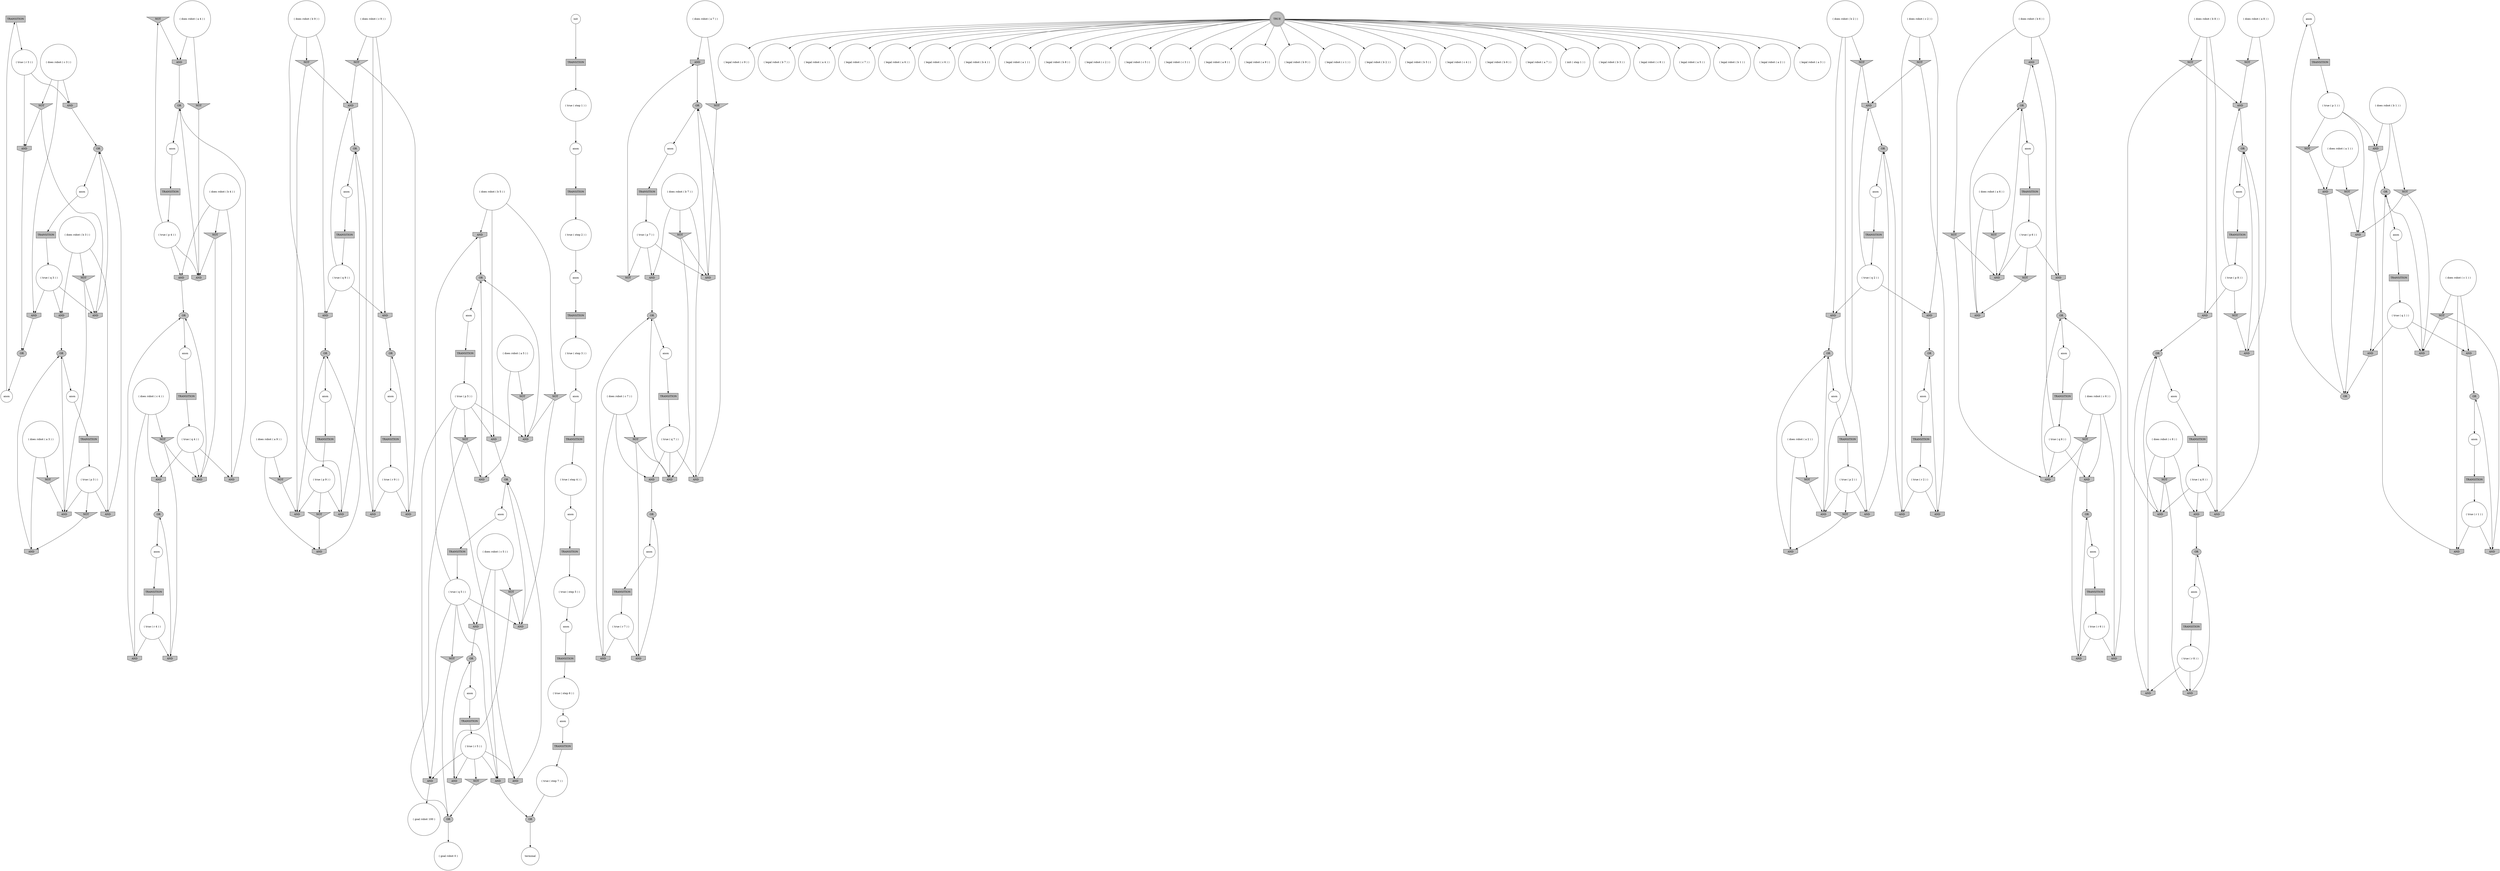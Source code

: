 digraph propNet
{
	"@2090fbe9"[shape=box, style= filled, fillcolor=grey, label="TRANSITION"]; "@2090fbe9"->"@3c9db373"; 
	"@1caeb245"[shape=invtriangle, style= filled, fillcolor=grey, label="NOT"]; "@1caeb245"->"@1139deb9"; 
	"@3c9db373"[shape=circle, style= filled, fillcolor=white, label="( true ( r 3 ) )"]; "@3c9db373"->"@69180030"; "@3c9db373"->"@532adfb3"; 
	"@123b5fbb"[shape=invtriangle, style= filled, fillcolor=grey, label="NOT"]; "@123b5fbb"->"@2f9e92c4"; "@123b5fbb"->"@7809f756"; 
	"@47c22350"[shape=circle, style= filled, fillcolor=white, label="( does robot ( b 5 ) )"]; "@47c22350"->"@1e8d31d3"; "@47c22350"->"@56bf7ca6"; "@47c22350"->"@1632ec90"; 
	"@34fb1f68"[shape=invhouse, style= filled, fillcolor=grey, label="AND"]; "@34fb1f68"->"@57955f46"; 
	"@2c7f90c0"[shape=circle, style= filled, fillcolor=white, label="( true ( r 7 ) )"]; "@2c7f90c0"->"@22d13409"; "@2c7f90c0"->"@4007fe31"; 
	"@42b34fdc"[shape=ellipse, style= filled, fillcolor=grey, label="OR"]; "@42b34fdc"->"@a4016ba"; 
	"@71e7c512"[shape=circle, style= filled, fillcolor=white, label="anon"]; "@71e7c512"->"@372b2a85"; 
	"@aaa517"[shape=invhouse, style= filled, fillcolor=grey, label="AND"]; "@aaa517"->"@7a92a968"; 
	"@7409a8e3"[shape=circle, style= filled, fillcolor=white, label="( legal robot ( c 9 ) )"]; 
	"@273b5b2a"[shape=ellipse, style= filled, fillcolor=grey, label="OR"]; "@273b5b2a"->"@29de3685"; 
	"@477cb451"[shape=circle, style= filled, fillcolor=white, label="( legal robot ( b 7 ) )"]; 
	"@27e2ce0e"[shape=invhouse, style= filled, fillcolor=grey, label="AND"]; "@27e2ce0e"->"@51cffcd7"; 
	"@4007fe31"[shape=invhouse, style= filled, fillcolor=grey, label="AND"]; "@4007fe31"->"@307136bc"; 
	"@a8b5622"[shape=circle, style= filled, fillcolor=white, label="( legal robot ( a 4 ) )"]; 
	"@33ca8b9d"[shape=circle, style= filled, fillcolor=white, label="anon"]; "@33ca8b9d"->"@47ace768"; 
	"@2d23b007"[shape=invtriangle, style= filled, fillcolor=grey, label="NOT"]; "@2d23b007"->"@1f9b2b8"; "@2d23b007"->"@3b09b61d"; 
	"@3c07590f"[shape=circle, style= filled, fillcolor=white, label="( does robot ( b 9 ) )"]; "@3c07590f"->"@89c08d3"; "@3c07590f"->"@78629a8e"; "@3c07590f"->"@123b5fbb"; 
	"@2a848ce9"[shape=circle, style= filled, fillcolor=white, label="( does robot ( b 6 ) )"]; "@2a848ce9"->"@49253813"; "@2a848ce9"->"@5bce29bf"; "@2a848ce9"->"@61e51dd2"; 
	"@7b0b43f"[shape=invtriangle, style= filled, fillcolor=grey, label="NOT"]; "@7b0b43f"->"@78bc6d6a"; 
	"@ed44228"[shape=circle, style= filled, fillcolor=white, label="( does robot ( a 8 ) )"]; "@ed44228"->"@54a173ee"; "@ed44228"->"@64f8de72"; 
	"@7c6b3d66"[shape=circle, style= filled, fillcolor=white, label="( does robot ( b 8 ) )"]; "@7c6b3d66"->"@33c239aa"; "@7c6b3d66"->"@a19331f"; "@7c6b3d66"->"@3895ed38"; 
	"@a19331f"[shape=invhouse, style= filled, fillcolor=grey, label="AND"]; "@a19331f"->"@16a5683b"; 
	"@19f7f0f0"[shape=circle, style= filled, fillcolor=white, label="anon"]; "@19f7f0f0"->"@12429c89"; 
	"@761d5b3a"[shape=invhouse, style= filled, fillcolor=grey, label="AND"]; "@761d5b3a"->"@4b8285b9"; 
	"@53120104"[shape=circle, style= filled, fillcolor=white, label="( true ( step 5 ) )"]; "@53120104"->"@315d00bb"; 
	"@4c46491b"[shape=invhouse, style= filled, fillcolor=grey, label="AND"]; "@4c46491b"->"@7a92a968"; 
	"@1c5aac0a"[shape=circle, style= filled, fillcolor=white, label="( legal robot ( c 7 ) )"]; 
	"@29de3685"[shape=circle, style= filled, fillcolor=white, label="anon"]; "@29de3685"->"@2090fbe9"; 
	"@23c8a279"[shape=circle, style= filled, fillcolor=white, label="( legal robot ( a 6 ) )"]; 
	"@30f7d212"[shape=invtriangle, style= filled, fillcolor=grey, label="NOT"]; "@30f7d212"->"@5e00b4db"; 
	"@67b8e751"[shape=circle, style= filled, fillcolor=white, label="( legal robot ( c 6 ) )"]; 
	"@4c225681"[shape=circle, style= filled, fillcolor=white, label="( legal robot ( b 4 ) )"]; 
	"@36d87f9e"[shape=circle, style= filled, fillcolor=white, label="anon"]; "@36d87f9e"->"@32eaf0d7"; 
	"@63c8e4ae"[shape=circle, style= filled, fillcolor=white, label="anon"]; "@63c8e4ae"->"@7320df86"; 
	"@6948ed52"[shape=invhouse, style= filled, fillcolor=grey, label="AND"]; "@6948ed52"->"@1fa1118a"; 
	"@479baf0e"[shape=circle, style= filled, fillcolor=white, label="( true ( r 6 ) )"]; "@479baf0e"->"@55910e83"; "@479baf0e"->"@630be64b"; 
	"@5046f95c"[shape=invhouse, style= filled, fillcolor=grey, label="AND"]; "@5046f95c"->"@405abe1e"; 
	"@372b2a85"[shape=box, style= filled, fillcolor=grey, label="TRANSITION"]; "@372b2a85"->"@2c7f90c0"; 
	"@1cd6d763"[shape=invhouse, style= filled, fillcolor=grey, label="AND"]; "@1cd6d763"->"@12b69af7"; 
	"@1c3dd15c"[shape=box, style= filled, fillcolor=grey, label="TRANSITION"]; "@1c3dd15c"->"@69596c3a"; 
	"@4658f904"[shape=circle, style= filled, fillcolor=white, label="( does robot ( a 3 ) )"]; "@4658f904"->"@7e0309ec"; "@4658f904"->"@14a2b5f9"; 
	"@e8a8eb3"[shape=box, style= filled, fillcolor=grey, label="TRANSITION"]; "@e8a8eb3"->"@42b6d03"; 
	"@1e7bfd80"[shape=box, style= filled, fillcolor=grey, label="TRANSITION"]; "@1e7bfd80"->"@479baf0e"; 
	"@7806b6ce"[shape=circle, style= filled, fillcolor=white, label="anon"]; "@7806b6ce"->"@5aa62756"; 
	"@61d10846"[shape=invtriangle, style= filled, fillcolor=grey, label="NOT"]; "@61d10846"->"@62765dd5"; "@61d10846"->"@4c7e1674"; 
	"@a4016ba"[shape=circle, style= filled, fillcolor=white, label="anon"]; "@a4016ba"->"@19b4e418"; 
	"@121fd8f5"[shape=invhouse, style= filled, fillcolor=grey, label="AND"]; "@121fd8f5"->"@4582789c"; 
	"@f0f2e02"[shape=circle, style= filled, fillcolor=white, label="( does robot ( a 1 ) )"]; "@f0f2e02"->"@69e4d7d"; "@f0f2e02"->"@326ee73c"; 
	"@24c63dac"[shape=circle, style= filled, fillcolor=white, label="( does robot ( a 2 ) )"]; "@24c63dac"->"@2186faf6"; "@24c63dac"->"@12b512ef"; 
	"@3eee0278"[shape=circle, style= filled, fillcolor=white, label="( true ( step 4 ) )"]; "@3eee0278"->"@b0aa68a"; 
	"@1ce07ded"[shape=circle, style= filled, fillcolor=white, label="( legal robot ( a 1 ) )"]; 
	"@72f49e0e"[shape=box, style= filled, fillcolor=grey, label="TRANSITION"]; "@72f49e0e"->"@1d7d3492"; 
	"@6cf71784"[shape=invhouse, style= filled, fillcolor=grey, label="AND"]; "@6cf71784"->"@7a0ad359"; 
	"@706abf59"[shape=circle, style= filled, fillcolor=white, label="( true ( step 6 ) )"]; "@706abf59"->"@2791db9f"; 
	"@5380c16e"[shape=circle, style= filled, fillcolor=white, label="( true ( p 8 ) )"]; "@5380c16e"->"@1457e272"; "@5380c16e"->"@2a1b4796"; "@5380c16e"->"@3895ed38"; 
	"@58303c36"[shape=circle, style= filled, fillcolor=white, label="anon"]; "@58303c36"->"@1c3dd15c"; 
	"@630be64b"[shape=invhouse, style= filled, fillcolor=grey, label="AND"]; "@630be64b"->"@464d022d"; 
	"@43ba7d46"[shape=circle, style= filled, fillcolor=white, label="anon"]; "@43ba7d46"->"@5e3fee22"; 
	"@33d15244"[shape=ellipse, style= filled, fillcolor=grey, label="OR"]; "@33d15244"->"@737008ef"; 
	"@513d309b"[shape=invhouse, style= filled, fillcolor=grey, label="AND"]; "@513d309b"->"@79f3fdce"; 
	"@37b241c1"[shape=invtriangle, style= filled, fillcolor=grey, label="NOT"]; "@37b241c1"->"@605f2094"; 
	"@625d5633"[shape=circle, style= filled, fillcolor=white, label="( legal robot ( b 8 ) )"]; 
	"@464d022d"[shape=ellipse, style= filled, fillcolor=grey, label="OR"]; "@464d022d"->"@69c9fc69"; 
	"@1595f1bb"[shape=invhouse, style= filled, fillcolor=grey, label="AND"]; "@1595f1bb"->"@4bda87c1"; 
	"@4a536079"[shape=invtriangle, style= filled, fillcolor=grey, label="NOT"]; "@4a536079"->"@301a0ce5"; "@4a536079"->"@27e2ce0e"; 
	"@b9b6d97"[shape=circle, style= filled, fillcolor=white, label="( legal robot ( c 2 ) )"]; 
	"@5a60d664"[shape=circle, style= filled, fillcolor=white, label="( legal robot ( c 5 ) )"]; 
	"@1a1d8eb0"[shape=ellipse, style= filled, fillcolor=grey, label="OR"]; "@1a1d8eb0"->"@a82d235"; 
	"@19c1def"[shape=circle, style= filled, fillcolor=white, label="anon"]; "@19c1def"->"@73331176"; 
	"@262f0a99"[shape=circle, style= filled, fillcolor=white, label="( legal robot ( c 3 ) )"]; 
	"@89c08d3"[shape=invhouse, style= filled, fillcolor=grey, label="AND"]; "@89c08d3"->"@3fa27a33"; 
	"@5e00b4db"[shape=invhouse, style= filled, fillcolor=grey, label="AND"]; "@5e00b4db"->"@3fa27a33"; 
	"@5b69097c"[shape=invtriangle, style= filled, fillcolor=grey, label="NOT"]; "@5b69097c"->"@40d672c5"; "@5b69097c"->"@4ceddac6"; 
	"@14a2b5f9"[shape=invhouse, style= filled, fillcolor=grey, label="AND"]; "@14a2b5f9"->"@7a0ad359"; 
	"@75197ad0"[shape=invtriangle, style= filled, fillcolor=grey, label="NOT"]; "@75197ad0"->"@3c16e9af"; 
	"@566b616a"[shape=circle, style= filled, fillcolor=white, label="( legal robot ( a 8 ) )"]; 
	"@57d9d5ff"[shape=invhouse, style= filled, fillcolor=grey, label="AND"]; "@57d9d5ff"->"@273b5b2a"; 
	"@36b492ec"[shape=invhouse, style= filled, fillcolor=grey, label="AND"]; "@36b492ec"->"@1a1d8eb0"; 
	"@722863d7"[shape=circle, style= filled, fillcolor=white, label="( true ( q 3 ) )"]; "@722863d7"->"@57d9d5ff"; "@722863d7"->"@624641db"; "@722863d7"->"@6148ad8"; 
	"@6148ad8"[shape=invhouse, style= filled, fillcolor=grey, label="AND"]; "@6148ad8"->"@7a0ad359"; 
	"@5e69cd5e"[shape=box, style= filled, fillcolor=grey, label="TRANSITION"]; "@5e69cd5e"->"@5380c16e"; 
	"@1362cffa"[shape=invhouse, style= filled, fillcolor=grey, label="AND"]; "@1362cffa"->"@5b3dcede"; 
	"@a632536"[shape=invhouse, style= filled, fillcolor=grey, label="AND"]; "@a632536"->"@3bcd6b3c"; 
	"@7073c760"[shape=invhouse, style= filled, fillcolor=grey, label="AND"]; "@7073c760"->"@2486bd80"; 
	"@78629a8e"[shape=invhouse, style= filled, fillcolor=grey, label="AND"]; "@78629a8e"->"@2066a095"; 
	"@5e3fee22"[shape=box, style= filled, fillcolor=grey, label="TRANSITION"]; "@5e3fee22"->"@cc828a"; 
	"@51cffcd7"[shape=ellipse, style= filled, fillcolor=grey, label="OR"]; "@51cffcd7"->"@2de0b137"; 
	"@876a167"[shape=ellipse, style= filled, fillcolor=grey, label="OR"]; "@876a167"->"@245e7588"; 
	"@1b1e4cd5"[shape=invtriangle, style= filled, fillcolor=grey, label="NOT"]; "@1b1e4cd5"->"@624641db"; "@1b1e4cd5"->"@69180030"; 
	"@6680693"[shape=circle, style= filled, fillcolor=white, label="( true ( q 9 ) )"]; "@6680693"->"@89c08d3"; "@6680693"->"@2f9e92c4"; "@6680693"->"@1da0b066"; 
	"@22d13409"[shape=invhouse, style= filled, fillcolor=grey, label="AND"]; "@22d13409"->"@32d9b0d2"; 
	"@390ee01d"[shape=invtriangle, style= filled, fillcolor=grey, label="NOT"]; "@390ee01d"->"@1595f1bb"; "@390ee01d"->"@7f9bad2e"; 
	"@1f9b2b8"[shape=invhouse, style= filled, fillcolor=grey, label="AND"]; "@1f9b2b8"->"@57955f46"; 
	"@7bfbde18"[shape=invhouse, style= filled, fillcolor=grey, label="AND"]; "@7bfbde18"->"@2066a095"; 
	"@cbcbf2"[shape=ellipse, style= filled, fillcolor=grey, label="OR"]; "@cbcbf2"->"@43ba7d46"; 
	"@3bcd6b3c"[shape=ellipse, style= filled, fillcolor=grey, label="OR"]; "@3bcd6b3c"->"@2b3b4ed0"; 
	"@301a0ce5"[shape=invhouse, style= filled, fillcolor=grey, label="AND"]; "@301a0ce5"->"@75941297"; 
	"@32d9b0d2"[shape=ellipse, style= filled, fillcolor=grey, label="OR"]; "@32d9b0d2"->"@71e7c512"; 
	"@fa21996"[shape=circle, style= filled, fillcolor=white, label="anon"]; "@fa21996"->"@5d811d55"; 
	"@69c9fc69"[shape=circle, style= filled, fillcolor=white, label="anon"]; "@69c9fc69"->"@1e7bfd80"; 
	"@606506f0"[shape=circle, style= filled, fillcolor=white, label="( true ( r 1 ) )"]; "@606506f0"->"@5392743"; "@606506f0"->"@1595f1bb"; 
	"@3083e8d"[shape=box, style= filled, fillcolor=grey, label="TRANSITION"]; "@3083e8d"->"@f374a22"; 
	"@76e405fb"[shape=invtriangle, style= filled, fillcolor=grey, label="NOT"]; "@76e405fb"->"@78bc6d6a"; "@76e405fb"->"@7444deb7"; 
	"@4d33c8e5"[shape=invhouse, style= filled, fillcolor=grey, label="AND"]; "@4d33c8e5"->"@3bcd6b3c"; 
	"@74a2ccbd"[shape=circle, style= filled, fillcolor=white, label="( true ( p 7 ) )"]; "@74a2ccbd"->"@1f9b2b8"; "@74a2ccbd"->"@5b83552e"; "@74a2ccbd"->"@6c2fc81d"; 
	"@4b8285b9"[shape=ellipse, style= filled, fillcolor=grey, label="OR"]; "@4b8285b9"->"@66195b69"; 
	"@3f01e218"[shape=invtriangle, style= filled, fillcolor=grey, label="NOT"]; "@3f01e218"->"@14a2b5f9"; 
	"@1c8c37d0"[shape=circle, style= filled, fillcolor=white, label="( true ( p 6 ) )"]; "@1c8c37d0"->"@3c16e9af"; "@1c8c37d0"->"@61e51dd2"; "@1c8c37d0"->"@39a44754"; 
	"@54b2393f"[shape=circle, style= filled, fillcolor=white, label="( does robot ( c 9 ) )"]; "@54b2393f"->"@1c077cfc"; "@54b2393f"->"@7bfbde18"; "@54b2393f"->"@1da0b066"; 
	"@5bce29bf"[shape=invtriangle, style= filled, fillcolor=grey, label="NOT"]; "@5bce29bf"->"@3c16e9af"; "@5bce29bf"->"@761d5b3a"; 
	"@2f1829b8"[shape=invhouse, style= filled, fillcolor=grey, label="AND"]; "@2f1829b8"->"@4bda87c1"; 
	"@41c3d796"[shape=circle, style= filled, fillcolor=white, label="( legal robot ( a 9 ) )"]; 
	"@33c239aa"[shape=invtriangle, style= filled, fillcolor=grey, label="NOT"]; "@33c239aa"->"@1457e272"; "@33c239aa"->"@4ceddac6"; 
	"@1fbd715a"[shape=circle, style= filled, fillcolor=white, label="( true ( p 1 ) )"]; "@1fbd715a"->"@1cd6d763"; "@1fbd715a"->"@2ff22212"; "@1fbd715a"->"@4e5cdbfd"; 
	"@1e8d31d3"[shape=invhouse, style= filled, fillcolor=grey, label="AND"]; "@1e8d31d3"->"@1fa1118a"; 
	"@3fa27a33"[shape=ellipse, style= filled, fillcolor=grey, label="OR"]; "@3fa27a33"->"@4404cae8"; 
	"@31b8a6d1"[shape=circle, style= filled, fillcolor=white, label="anon"]; "@31b8a6d1"->"@68062264"; 
	"@2e973d8d"[shape=circle, style= filled, fillcolor=white, label="( does robot ( b 2 ) )"]; "@2e973d8d"->"@4655af22"; "@2e973d8d"->"@2dee1281"; "@2e973d8d"->"@53b76a1b"; 
	"@1845027c"[shape=box, style= filled, fillcolor=grey, label="TRANSITION"]; "@1845027c"->"@2a9501e2"; 
	"@75941297"[shape=ellipse, style= filled, fillcolor=grey, label="OR"]; "@75941297"->"@4c50b3cf"; 
	"@12b69af7"[shape=ellipse, style= filled, fillcolor=grey, label="OR"]; "@12b69af7"->"@1277d7ba"; 
	"@39a44754"[shape=invtriangle, style= filled, fillcolor=grey, label="NOT"]; "@39a44754"->"@5046f95c"; 
	"@3071681"[shape=invhouse, style= filled, fillcolor=grey, label="AND"]; "@3071681"->"@464d022d"; 
	"@3ec642e5"[shape=circle, style= filled, fillcolor=white, label="( legal robot ( b 9 ) )"]; 
	"@40d672c5"[shape=invhouse, style= filled, fillcolor=grey, label="AND"]; "@40d672c5"->"@876a167"; 
	"@4582789c"[shape=circle, style= filled, fillcolor=white, label="( goal robot 100 )"]; 
	"@44179313"[shape=circle, style= filled, fillcolor=white, label="( legal robot ( c 1 ) )"]; 
	"@5bd76887"[shape=invhouse, style= filled, fillcolor=grey, label="AND"]; "@5bd76887"->"@1a1d8eb0"; 
	"@6abc0896"[shape=box, style= filled, fillcolor=grey, label="TRANSITION"]; "@6abc0896"->"@53120104"; 
	"@37a417e7"[shape=invtriangle, style= filled, fillcolor=grey, label="NOT"]; "@37a417e7"->"@630be64b"; "@37a417e7"->"@761d5b3a"; 
	"@49250068"[shape=box, style= filled, fillcolor=grey, label="TRANSITION"]; "@49250068"->"@51351fa5"; 
	"@1ab38813"[shape=circle, style= filled, fillcolor=white, label="( goal robot 0 )"]; 
	"@439a0e35"[shape=circle, style= filled, fillcolor=white, label="( does robot ( b 7 ) )"]; "@439a0e35"->"@2d23b007"; "@439a0e35"->"@5b83552e"; "@439a0e35"->"@4acaba7f"; 
	"@1a69b2bc"[shape=circle, style= filled, fillcolor=white, label="( does robot ( c 4 ) )"]; "@1a69b2bc"->"@3409f0cb"; "@1a69b2bc"->"@4c46491b"; "@1a69b2bc"->"@61d10846"; 
	"@4cc163ce"[shape=circle, style= filled, fillcolor=white, label="( does robot ( c 7 ) )"]; "@4cc163ce"->"@32a4a127"; "@4cc163ce"->"@4fb22e7b"; "@4cc163ce"->"@4007fe31"; 
	"@ac07edd"[shape=ellipse, style= filled, fillcolor=grey, label="OR"]; "@ac07edd"->"@63c8e4ae"; 
	"@69e4d7d"[shape=invtriangle, style= filled, fillcolor=grey, label="NOT"]; "@69e4d7d"->"@2ff22212"; 
	"@58c0897c"[shape=circle, style= filled, fillcolor=white, label="anon"]; "@58c0897c"->"@1dbf9510"; 
	"@78bc6d6a"[shape=ellipse, style= filled, fillcolor=grey, label="OR"]; "@78bc6d6a"->"@1ab38813"; 
	"@5ed7e698"[shape=box, style= filled, fillcolor=grey, label="TRANSITION"]; "@5ed7e698"->"@4a32ee13"; 
	"@648c335a"[shape=circle, style= filled, fillcolor=white, label="( true ( q 8 ) )"]; "@648c335a"->"@4ceddac6"; "@648c335a"->"@2f7f2ae"; "@648c335a"->"@a19331f"; 
	"@6c2fc81d"[shape=invtriangle, style= filled, fillcolor=grey, label="NOT"]; "@6c2fc81d"->"@34fb1f68"; 
	"@7f9bad2e"[shape=invhouse, style= filled, fillcolor=grey, label="AND"]; "@7f9bad2e"->"@12b69af7"; 
	"@1015cde3"[shape=invhouse, style= filled, fillcolor=grey, label="AND"]; "@1015cde3"->"@cbcbf2"; 
	"@919e003"[shape=circle, style= filled, fillcolor=white, label="( does robot ( c 5 ) )"]; "@919e003"->"@36b492ec"; "@919e003"->"@a632536"; "@919e003"->"@1426427e"; 
	"@54a173ee"[shape=invtriangle, style= filled, fillcolor=grey, label="NOT"]; "@54a173ee"->"@1457e272"; 
	"@2a1b4796"[shape=invtriangle, style= filled, fillcolor=grey, label="NOT"]; "@2a1b4796"->"@64f8de72"; 
	"@6e4d4c84"[shape=circle, style= filled, fillcolor=white, label="( does robot ( a 4 ) )"]; "@6e4d4c84"->"@37b241c1"; "@6e4d4c84"->"@1139deb9"; 
	"@7e0309ec"[shape=invtriangle, style= filled, fillcolor=grey, label="NOT"]; "@7e0309ec"->"@6cf71784"; 
	"@5aa62756"[shape=box, style= filled, fillcolor=grey, label="TRANSITION"]; "@5aa62756"->"@606506f0"; 
	"@4e5cdbfd"[shape=invtriangle, style= filled, fillcolor=grey, label="NOT"]; "@4e5cdbfd"->"@326ee73c"; 
	"@68dcc61e"[shape=circle, style= filled, fillcolor=white, label="( true ( r 5 ) )"]; "@68dcc61e"->"@48825969"; "@68dcc61e"->"@4d33c8e5"; "@68dcc61e"->"@7b0b43f"; "@68dcc61e"->"@36b492ec"; "@68dcc61e"->"@121fd8f5"; 
	"@6900eab5"[shape=invhouse, style= filled, fillcolor=grey, label="AND"]; "@6900eab5"->"@33d15244"; 
	"@605f2094"[shape=invhouse, style= filled, fillcolor=grey, label="AND"]; "@605f2094"->"@2486bd80"; 
	"@1fa1118a"[shape=ellipse, style= filled, fillcolor=grey, label="OR"]; "@1fa1118a"->"@7868b3f"; 
	"@5d811d55"[shape=box, style= filled, fillcolor=grey, label="TRANSITION"]; "@5d811d55"->"@74a2ccbd"; 
	"@65b24f6f"[shape=circle, style= filled, fillcolor=white, label="( does robot ( c 2 ) )"]; "@65b24f6f"->"@4a536079"; "@65b24f6f"->"@4ca16872"; "@65b24f6f"->"@6e584751"; 
	"@3c443007"[shape=circle, style= filled, fillcolor=white, label="( does robot ( b 1 ) )"]; "@3c443007"->"@2f14cf0"; "@3c443007"->"@1cd6d763"; "@3c443007"->"@1362cffa"; 
	"@4404cae8"[shape=circle, style= filled, fillcolor=white, label="anon"]; "@4404cae8"->"@35194a50"; 
	"@7e4d2f72"[shape=circle, style= filled, fillcolor=white, label="( true ( step 1 ) )"]; "@7e4d2f72"->"@19f7f0f0"; 
	"@57955f46"[shape=ellipse, style= filled, fillcolor=grey, label="OR"]; "@57955f46"->"@fa21996"; 
	"@4fb22e7b"[shape=invtriangle, style= filled, fillcolor=grey, label="NOT"]; "@4fb22e7b"->"@22d13409"; "@4fb22e7b"->"@3b09b61d"; 
	"@8d86328"[shape=circle, style= filled, fillcolor=white, label="( legal robot ( b 2 ) )"]; 
	"@1277d7ba"[shape=circle, style= filled, fillcolor=white, label="anon"]; "@1277d7ba"->"@f5de56c"; 
	"@70415924"[shape=invhouse, style= filled, fillcolor=grey, label="AND"]; "@70415924"->"@ac07edd"; 
	"@23c48b6d"[shape=circle, style= filled, fillcolor=white, label="( does robot ( c 3 ) )"]; "@23c48b6d"->"@1b1e4cd5"; "@23c48b6d"->"@57d9d5ff"; "@23c48b6d"->"@532adfb3"; 
	"@5392743"[shape=invhouse, style= filled, fillcolor=grey, label="AND"]; "@5392743"->"@12b69af7"; 
	"@737008ef"[shape=circle, style= filled, fillcolor=white, label="anon"]; "@737008ef"->"@5ed7e698"; 
	"@10508cb2"[shape=box, style= filled, fillcolor=grey, label="TRANSITION"]; "@10508cb2"->"@1a9c7dfe"; 
	"@6dee359"[shape=circle, style= filled, fillcolor=white, label="( true ( step 2 ) )"]; "@6dee359"->"@58303c36"; 
	"@35194a50"[shape=box, style= filled, fillcolor=grey, label="TRANSITION"]; "@35194a50"->"@2596563d"; 
	"@1632ec90"[shape=invtriangle, style= filled, fillcolor=grey, label="NOT"]; "@1632ec90"->"@6948ed52"; "@1632ec90"->"@5bd76887"; 
	"@66195b69"[shape=circle, style= filled, fillcolor=white, label="anon"]; "@66195b69"->"@306435cd"; 
	"@4a51e895"[shape=circle, style= filled, fillcolor=white, label="( legal robot ( b 5 ) )"]; 
	"@2f14cf0"[shape=invtriangle, style= filled, fillcolor=grey, label="NOT"]; "@2f14cf0"->"@2ff22212"; "@2f14cf0"->"@7f9bad2e"; 
	"@16a5683b"[shape=ellipse, style= filled, fillcolor=grey, label="OR"]; "@16a5683b"->"@455e051a"; 
	"@48825969"[shape=invhouse, style= filled, fillcolor=grey, label="AND"]; "@48825969"->"@27d5dfac"; 
	"@405abe1e"[shape=ellipse, style= filled, fillcolor=grey, label="OR"]; "@405abe1e"->"@577c494"; 
	"@31e73c0d"[shape=circle, style= filled, fillcolor=white, label="( legal robot ( c 4 ) )"]; 
	"@69596c3a"[shape=circle, style= filled, fillcolor=white, label="( true ( step 3 ) )"]; "@69596c3a"->"@33ca8b9d"; 
	"@315d00bb"[shape=circle, style= filled, fillcolor=white, label="anon"]; "@315d00bb"->"@288c819b"; 
	"@2486bd80"[shape=ellipse, style= filled, fillcolor=grey, label="OR"]; "@2486bd80"->"@a03313c"; 
	"@639d3030"[shape=circle, style= filled, fillcolor=white, label="( does robot ( a 6 ) )"]; "@639d3030"->"@5046f95c"; "@639d3030"->"@75197ad0"; 
	"@32eaf0d7"[shape=box, style= filled, fillcolor=grey, label="TRANSITION"]; "@32eaf0d7"->"@1fbd715a"; 
	"@3655dba1"[shape=circle, style= filled, fillcolor=white, label="( legal robot ( b 6 ) )"]; 
	"@6e584751"[shape=invhouse, style= filled, fillcolor=grey, label="AND"]; "@6e584751"->"@51cffcd7"; 
	"@4b4a0be0"[shape=circle, style= filled, fillcolor=white, label="( true ( q 2 ) )"]; "@4b4a0be0"->"@4ca16872"; "@4b4a0be0"->"@53b76a1b"; "@4b4a0be0"->"@27e2ce0e"; 
	"@56bf7ca6"[shape=invhouse, style= filled, fillcolor=grey, label="AND"]; "@56bf7ca6"->"@1a1d8eb0"; 
	"@5260ad98"[shape=box, style= filled, fillcolor=grey, label="TRANSITION"]; "@5260ad98"->"@33df7db4"; 
	"@3409f0cb"[shape=invhouse, style= filled, fillcolor=grey, label="AND"]; "@3409f0cb"->"@42b34fdc"; 
	"@55910e83"[shape=invhouse, style= filled, fillcolor=grey, label="AND"]; "@55910e83"->"@4b8285b9"; 
	"@4bda87c1"[shape=ellipse, style= filled, fillcolor=grey, label="OR"]; "@4bda87c1"->"@7806b6ce"; 
	"@68de8813"[shape=circle, style= filled, fillcolor=white, label="( legal robot ( a 7 ) )"]; 
	"@2186faf6"[shape=invhouse, style= filled, fillcolor=grey, label="AND"]; "@2186faf6"->"@33d15244"; 
	"@4b60fd99"[shape=circle, style= filled, fillcolor=white, label="( init ( step 1 ) )"]; 
	"@f374a22"[shape=circle, style= filled, fillcolor=white, label="( true ( p 5 ) )"]; "@f374a22"->"@76e405fb"; "@f374a22"->"@6948ed52"; "@f374a22"->"@48825969"; "@f374a22"->"@121fd8f5"; "@f374a22"->"@56bf7ca6"; 
	"@455e051a"[shape=circle, style= filled, fillcolor=white, label="anon"]; "@455e051a"->"@5e69cd5e"; 
	"@1426427e"[shape=invtriangle, style= filled, fillcolor=grey, label="NOT"]; "@1426427e"->"@4d33c8e5"; "@1426427e"->"@5bd76887"; 
	"@371adc3f"[shape=circle, style= filled, fillcolor=white, label="( true ( q 7 ) )"]; "@371adc3f"->"@32a4a127"; "@371adc3f"->"@4acaba7f"; "@371adc3f"->"@3b09b61d"; 
	"@55ac4773"[shape=invtriangle, style= filled, fillcolor=grey, label="NOT"]; "@55ac4773"->"@2186faf6"; 
	"@52cb0004"[shape=circle, style= filled, fillcolor=white, label="( does robot ( a 7 ) )"]; "@52cb0004"->"@4f5462d1"; "@52cb0004"->"@34fb1f68"; 
	"@643f2acd"[shape=circle, style= filled, fillcolor=white, label="( true ( q 6 ) )"]; "@643f2acd"->"@3071681"; "@643f2acd"->"@49253813"; "@643f2acd"->"@761d5b3a"; 
	"@42b6d03"[shape=circle, style= filled, fillcolor=white, label="( true ( p 3 ) )"]; "@42b6d03"->"@70415924"; "@42b6d03"->"@6cf71784"; "@42b6d03"->"@3f01e218"; 
	"@5ada5d0"[shape=doublecircle, style= filled, fillcolor=grey, label="TRUE"]; "@5ada5d0"->"@4c225681"; "@5ada5d0"->"@4fe801f4"; "@5ada5d0"->"@68de8813"; "@5ada5d0"->"@4b60fd99"; "@5ada5d0"->"@937da75"; "@5ada5d0"->"@21ffbd3b"; "@5ada5d0"->"@41c3d796"; "@5ada5d0"->"@7409a8e3"; "@5ada5d0"->"@566b616a"; "@5ada5d0"->"@477cb451"; "@5ada5d0"->"@8d86328"; "@5ada5d0"->"@5dc660b8"; "@5ada5d0"->"@a8b5622"; "@5ada5d0"->"@3ec642e5"; "@5ada5d0"->"@1ce07ded"; "@5ada5d0"->"@69b7cd2e"; "@5ada5d0"->"@44179313"; "@5ada5d0"->"@4922c849"; "@5ada5d0"->"@4a51e895"; "@5ada5d0"->"@1c5aac0a"; "@5ada5d0"->"@625d5633"; "@5ada5d0"->"@31e73c0d"; "@5ada5d0"->"@b9b6d97"; "@5ada5d0"->"@5a60d664"; "@5ada5d0"->"@23c8a279"; "@5ada5d0"->"@67b8e751"; "@5ada5d0"->"@3655dba1"; "@5ada5d0"->"@262f0a99"; 
	"@2027d19e"[shape=invtriangle, style= filled, fillcolor=grey, label="NOT"]; "@2027d19e"->"@6948ed52"; 
	"@7444deb7"[shape=invhouse, style= filled, fillcolor=grey, label="AND"]; "@7444deb7"->"@1fa1118a"; 
	"@326ee73c"[shape=invhouse, style= filled, fillcolor=grey, label="AND"]; "@326ee73c"->"@5b3dcede"; 
	"@3895ed38"[shape=invhouse, style= filled, fillcolor=grey, label="AND"]; "@3895ed38"->"@79f3fdce"; 
	"@1dbf9510"[shape=box, style= filled, fillcolor=grey, label="TRANSITION"]; "@1dbf9510"->"@371adc3f"; 
	"@4655af22"[shape=invhouse, style= filled, fillcolor=grey, label="AND"]; "@4655af22"->"@51cffcd7"; 
	"@1457e272"[shape=invhouse, style= filled, fillcolor=grey, label="AND"]; "@1457e272"->"@16a5683b"; 
	"@49253813"[shape=invhouse, style= filled, fillcolor=grey, label="AND"]; "@49253813"->"@405abe1e"; 
	"@1a9c7dfe"[shape=circle, style= filled, fillcolor=white, label="( true ( q 5 ) )"]; "@1a9c7dfe"->"@1cd044d9"; "@1a9c7dfe"->"@48825969"; "@1a9c7dfe"->"@1e8d31d3"; "@1a9c7dfe"->"@5bd76887"; "@1a9c7dfe"->"@121fd8f5"; "@1a9c7dfe"->"@a632536"; 
	"@f5de56c"[shape=box, style= filled, fillcolor=grey, label="TRANSITION"]; "@f5de56c"->"@20ad3a7a"; 
	"@b692556"[shape=circle, style= filled, fillcolor=white, label="( true ( step 7 ) )"]; "@b692556"->"@27d5dfac"; 
	"@69b7cd2e"[shape=circle, style= filled, fillcolor=white, label="( legal robot ( a 2 ) )"]; 
	"@624641db"[shape=invhouse, style= filled, fillcolor=grey, label="AND"]; "@624641db"->"@ac07edd"; 
	"@73331176"[shape=box, style= filled, fillcolor=grey, label="TRANSITION"]; "@73331176"->"@648c335a"; 
	"@51351fa5"[shape=circle, style= filled, fillcolor=white, label="( true ( q 4 ) )"]; "@51351fa5"->"@7073c760"; "@51351fa5"->"@3409f0cb"; "@51351fa5"->"@62765dd5"; 
	"@1139deb9"[shape=invhouse, style= filled, fillcolor=grey, label="AND"]; "@1139deb9"->"@2486bd80"; 
	"@245e7588"[shape=circle, style= filled, fillcolor=white, label="anon"]; "@245e7588"->"@5260ad98"; 
	"@12b512ef"[shape=invtriangle, style= filled, fillcolor=grey, label="NOT"]; "@12b512ef"->"@6900eab5"; 
	"@3576465f"[shape=box, style= filled, fillcolor=grey, label="TRANSITION"]; "@3576465f"->"@1c8c37d0"; 
	"@12429c89"[shape=box, style= filled, fillcolor=grey, label="TRANSITION"]; "@12429c89"->"@6dee359"; 
	"@3b09b61d"[shape=invhouse, style= filled, fillcolor=grey, label="AND"]; "@3b09b61d"->"@307136bc"; 
	"@4a4fa9a2"[shape=circle, style= filled, fillcolor=white, label="terminal"]; 
	"@288c819b"[shape=box, style= filled, fillcolor=grey, label="TRANSITION"]; "@288c819b"->"@706abf59"; 
	"@47ace768"[shape=box, style= filled, fillcolor=grey, label="TRANSITION"]; "@47ace768"->"@3eee0278"; 
	"@4f5462d1"[shape=invtriangle, style= filled, fillcolor=grey, label="NOT"]; "@4f5462d1"->"@1f9b2b8"; 
	"@1d7d3492"[shape=circle, style= filled, fillcolor=white, label="( true ( r 2 ) )"]; "@1d7d3492"->"@6e584751"; "@1d7d3492"->"@301a0ce5"; 
	"@5579fc03"[shape=circle, style= filled, fillcolor=white, label="( does robot ( a 5 ) )"]; "@5579fc03"->"@2027d19e"; "@5579fc03"->"@7444deb7"; 
	"@4acaba7f"[shape=invhouse, style= filled, fillcolor=grey, label="AND"]; "@4acaba7f"->"@57955f46"; 
	"@cd35cb2"[shape=circle, style= filled, fillcolor=white, label="init"]; "@cd35cb2"->"@86ab0b2"; 
	"@69180030"[shape=invhouse, style= filled, fillcolor=grey, label="AND"]; "@69180030"->"@273b5b2a"; 
	"@532adfb3"[shape=invhouse, style= filled, fillcolor=grey, label="AND"]; "@532adfb3"->"@ac07edd"; 
	"@1cd044d9"[shape=invtriangle, style= filled, fillcolor=grey, label="NOT"]; "@1cd044d9"->"@78bc6d6a"; 
	"@17fb0278"[shape=invtriangle, style= filled, fillcolor=grey, label="NOT"]; "@17fb0278"->"@605f2094"; "@17fb0278"->"@62765dd5"; 
	"@32b029b6"[shape=circle, style= filled, fillcolor=white, label="anon"]; "@32b029b6"->"@49250068"; 
	"@2004aa19"[shape=invtriangle, style= filled, fillcolor=grey, label="NOT"]; "@2004aa19"->"@7809f756"; 
	"@68062264"[shape=box, style= filled, fillcolor=grey, label="TRANSITION"]; "@68062264"->"@6680693"; 
	"@5332efbc"[shape=box, style= filled, fillcolor=grey, label="TRANSITION"]; "@5332efbc"->"@b692556"; 
	"@4ca16872"[shape=invhouse, style= filled, fillcolor=grey, label="AND"]; "@4ca16872"->"@75941297"; 
	"@5cb9b6a7"[shape=circle, style= filled, fillcolor=white, label="anon"]; "@5cb9b6a7"->"@e8a8eb3"; 
	"@2ff22212"[shape=invhouse, style= filled, fillcolor=grey, label="AND"]; "@2ff22212"->"@5b3dcede"; 
	"@61c614"[shape=circle, style= filled, fillcolor=white, label="( does robot ( a 9 ) )"]; "@61c614"->"@5e00b4db"; "@61c614"->"@2004aa19"; 
	"@937da75"[shape=circle, style= filled, fillcolor=white, label="( legal robot ( c 8 ) )"]; 
	"@21ffbd3b"[shape=circle, style= filled, fillcolor=white, label="( legal robot ( a 5 ) )"]; 
	"@4a32ee13"[shape=circle, style= filled, fillcolor=white, label="( true ( p 2 ) )"]; "@4a32ee13"->"@4655af22"; "@4a32ee13"->"@6900eab5"; "@4a32ee13"->"@55ac4773"; 
	"@a03313c"[shape=circle, style= filled, fillcolor=white, label="anon"]; "@a03313c"->"@1845027c"; 
	"@2f7f2ae"[shape=invhouse, style= filled, fillcolor=grey, label="AND"]; "@2f7f2ae"->"@876a167"; 
	"@2f9e92c4"[shape=invhouse, style= filled, fillcolor=grey, label="AND"]; "@2f9e92c4"->"@2066a095"; 
	"@7a92a968"[shape=ellipse, style= filled, fillcolor=grey, label="OR"]; "@7a92a968"->"@32b029b6"; 
	"@86ab0b2"[shape=box, style= filled, fillcolor=grey, label="TRANSITION"]; "@86ab0b2"->"@7e4d2f72"; 
	"@577c494"[shape=circle, style= filled, fillcolor=white, label="anon"]; "@577c494"->"@3576465f"; 
	"@4922c849"[shape=circle, style= filled, fillcolor=white, label="( legal robot ( a 3 ) )"]; 
	"@62765dd5"[shape=invhouse, style= filled, fillcolor=grey, label="AND"]; "@62765dd5"->"@7a92a968"; 
	"@2a9e913a"[shape=box, style= filled, fillcolor=grey, label="TRANSITION"]; "@2a9e913a"->"@68dcc61e"; 
	"@7809f756"[shape=invhouse, style= filled, fillcolor=grey, label="AND"]; "@7809f756"->"@3fa27a33"; 
	"@4c7e1674"[shape=invhouse, style= filled, fillcolor=grey, label="AND"]; "@4c7e1674"->"@42b34fdc"; 
	"@2791db9f"[shape=circle, style= filled, fillcolor=white, label="anon"]; "@2791db9f"->"@5332efbc"; 
	"@cc828a"[shape=circle, style= filled, fillcolor=white, label="( true ( r 9 ) )"]; "@cc828a"->"@7bfbde18"; "@cc828a"->"@1015cde3"; 
	"@4126a94d"[shape=circle, style= filled, fillcolor=white, label="( does robot ( b 4 ) )"]; "@4126a94d"->"@7073c760"; "@4126a94d"->"@aaa517"; "@4126a94d"->"@17fb0278"; 
	"@53b76a1b"[shape=invhouse, style= filled, fillcolor=grey, label="AND"]; "@53b76a1b"->"@33d15244"; 
	"@84239c8"[shape=circle, style= filled, fillcolor=white, label="( does robot ( c 8 ) )"]; "@84239c8"->"@513d309b"; "@84239c8"->"@2f7f2ae"; "@84239c8"->"@5b69097c"; 
	"@27d5dfac"[shape=ellipse, style= filled, fillcolor=grey, label="OR"]; "@27d5dfac"->"@4a4fa9a2"; 
	"@4fe801f4"[shape=circle, style= filled, fillcolor=white, label="( legal robot ( b 3 ) )"]; 
	"@4c50b3cf"[shape=circle, style= filled, fillcolor=white, label="anon"]; "@4c50b3cf"->"@72f49e0e"; 
	"@7320df86"[shape=box, style= filled, fillcolor=grey, label="TRANSITION"]; "@7320df86"->"@722863d7"; 
	"@2dee1281"[shape=invtriangle, style= filled, fillcolor=grey, label="NOT"]; "@2dee1281"->"@6900eab5"; "@2dee1281"->"@27e2ce0e"; 
	"@5b3dcede"[shape=ellipse, style= filled, fillcolor=grey, label="OR"]; "@5b3dcede"->"@36d87f9e"; 
	"@2596563d"[shape=circle, style= filled, fillcolor=white, label="( true ( p 9 ) )"]; "@2596563d"->"@78629a8e"; "@2596563d"->"@30f7d212"; "@2596563d"->"@7809f756"; 
	"@61e51dd2"[shape=invhouse, style= filled, fillcolor=grey, label="AND"]; "@61e51dd2"->"@4b8285b9"; 
	"@264fe658"[shape=circle, style= filled, fillcolor=white, label="( does robot ( c 6 ) )"]; "@264fe658"->"@3071681"; "@264fe658"->"@55910e83"; "@264fe658"->"@37a417e7"; 
	"@33df7db4"[shape=circle, style= filled, fillcolor=white, label="( true ( r 8 ) )"]; "@33df7db4"->"@40d672c5"; "@33df7db4"->"@513d309b"; 
	"@32a4a127"[shape=invhouse, style= filled, fillcolor=grey, label="AND"]; "@32a4a127"->"@32d9b0d2"; 
	"@7980a595"[shape=invtriangle, style= filled, fillcolor=grey, label="NOT"]; "@7980a595"->"@624641db"; "@7980a595"->"@6cf71784"; 
	"@b0aa68a"[shape=circle, style= filled, fillcolor=white, label="anon"]; "@b0aa68a"->"@6abc0896"; 
	"@2b3b4ed0"[shape=circle, style= filled, fillcolor=white, label="anon"]; "@2b3b4ed0"->"@2a9e913a"; 
	"@1da0b066"[shape=invhouse, style= filled, fillcolor=grey, label="AND"]; "@1da0b066"->"@cbcbf2"; 
	"@19b4e418"[shape=box, style= filled, fillcolor=grey, label="TRANSITION"]; "@19b4e418"->"@11556230"; 
	"@5dc660b8"[shape=circle, style= filled, fillcolor=white, label="( legal robot ( b 1 ) )"]; 
	"@306435cd"[shape=box, style= filled, fillcolor=grey, label="TRANSITION"]; "@306435cd"->"@643f2acd"; 
	"@64f8de72"[shape=invhouse, style= filled, fillcolor=grey, label="AND"]; "@64f8de72"->"@16a5683b"; 
	"@1c077cfc"[shape=invtriangle, style= filled, fillcolor=grey, label="NOT"]; "@1c077cfc"->"@2f9e92c4"; "@1c077cfc"->"@1015cde3"; 
	"@3c16e9af"[shape=invhouse, style= filled, fillcolor=grey, label="AND"]; "@3c16e9af"->"@405abe1e"; 
	"@307136bc"[shape=ellipse, style= filled, fillcolor=grey, label="OR"]; "@307136bc"->"@58c0897c"; 
	"@2de0b137"[shape=circle, style= filled, fillcolor=white, label="anon"]; "@2de0b137"->"@742a06be"; 
	"@20ad3a7a"[shape=circle, style= filled, fillcolor=white, label="( true ( q 1 ) )"]; "@20ad3a7a"->"@2f1829b8"; "@20ad3a7a"->"@7f9bad2e"; "@20ad3a7a"->"@1362cffa"; 
	"@a82d235"[shape=circle, style= filled, fillcolor=white, label="anon"]; "@a82d235"->"@10508cb2"; 
	"@2a9501e2"[shape=circle, style= filled, fillcolor=white, label="( true ( p 4 ) )"]; "@2a9501e2"->"@1caeb245"; "@2a9501e2"->"@aaa517"; "@2a9501e2"->"@605f2094"; 
	"@742a06be"[shape=box, style= filled, fillcolor=grey, label="TRANSITION"]; "@742a06be"->"@4b4a0be0"; 
	"@6b40a262"[shape=circle, style= filled, fillcolor=white, label="( does robot ( c 1 ) )"]; "@6b40a262"->"@2f1829b8"; "@6b40a262"->"@390ee01d"; "@6b40a262"->"@5392743"; 
	"@79f3fdce"[shape=ellipse, style= filled, fillcolor=grey, label="OR"]; "@79f3fdce"->"@19c1def"; 
	"@5b83552e"[shape=invhouse, style= filled, fillcolor=grey, label="AND"]; "@5b83552e"->"@307136bc"; 
	"@11556230"[shape=circle, style= filled, fillcolor=white, label="( true ( r 4 ) )"]; "@11556230"->"@4c46491b"; "@11556230"->"@4c7e1674"; 
	"@7a0ad359"[shape=ellipse, style= filled, fillcolor=grey, label="OR"]; "@7a0ad359"->"@5cb9b6a7"; 
	"@4ceddac6"[shape=invhouse, style= filled, fillcolor=grey, label="AND"]; "@4ceddac6"->"@79f3fdce"; 
	"@7868b3f"[shape=circle, style= filled, fillcolor=white, label="anon"]; "@7868b3f"->"@3083e8d"; 
	"@2ea76e06"[shape=circle, style= filled, fillcolor=white, label="( does robot ( b 3 ) )"]; "@2ea76e06"->"@70415924"; "@2ea76e06"->"@7980a595"; "@2ea76e06"->"@6148ad8"; 
	"@2066a095"[shape=ellipse, style= filled, fillcolor=grey, label="OR"]; "@2066a095"->"@31b8a6d1"; 
}